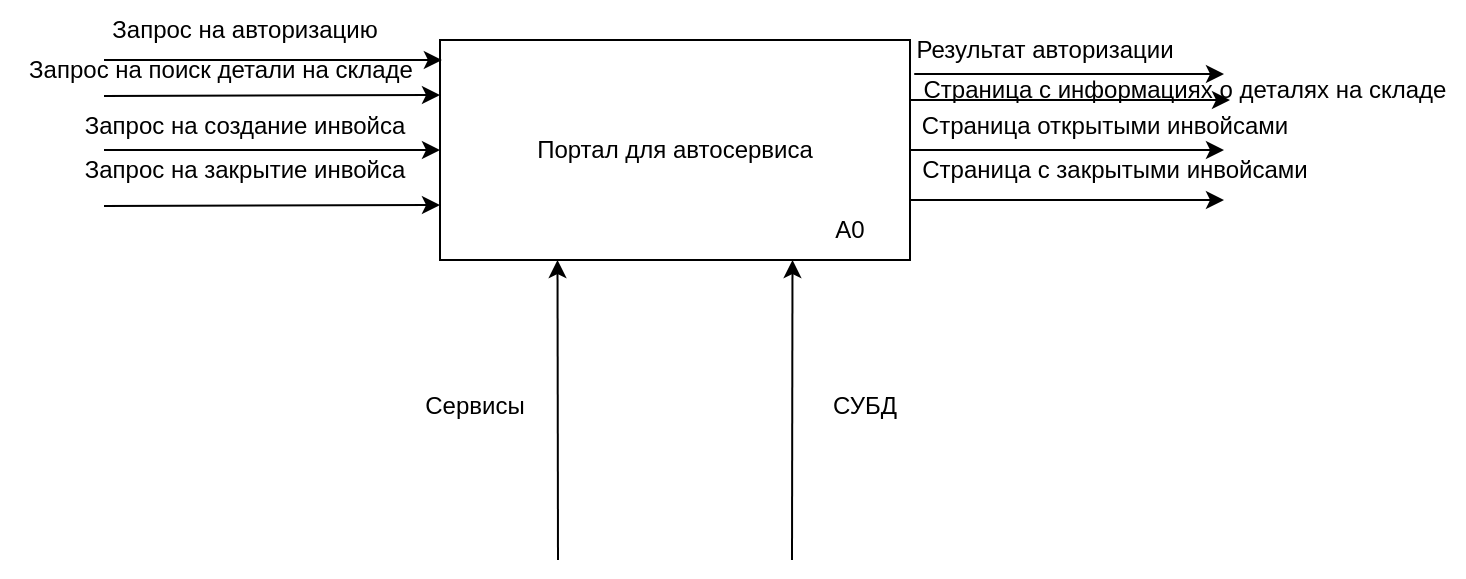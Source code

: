 <mxfile version="23.1.5" type="device" pages="2">
  <diagram name="Page-1" id="3JFaAvJkK7yMQfj6cRWk">
    <mxGraphModel dx="1674" dy="843" grid="1" gridSize="10" guides="1" tooltips="1" connect="1" arrows="1" fold="1" page="1" pageScale="1" pageWidth="850" pageHeight="1100" math="0" shadow="0">
      <root>
        <mxCell id="0" />
        <mxCell id="1" parent="0" />
        <mxCell id="p1KDbPNaWxjHmvjJNPTf-1" value="Портал для автосервиса" style="rounded=0;whiteSpace=wrap;html=1;" vertex="1" parent="1">
          <mxGeometry x="308" y="330" width="235" height="110" as="geometry" />
        </mxCell>
        <mxCell id="p1KDbPNaWxjHmvjJNPTf-2" value="А0" style="text;html=1;align=center;verticalAlign=middle;whiteSpace=wrap;rounded=0;" vertex="1" parent="1">
          <mxGeometry x="483" y="410" width="60" height="30" as="geometry" />
        </mxCell>
        <mxCell id="p1KDbPNaWxjHmvjJNPTf-3" value="" style="endArrow=classic;html=1;rounded=0;entryX=0.004;entryY=0.091;entryDx=0;entryDy=0;entryPerimeter=0;" edge="1" parent="1" target="p1KDbPNaWxjHmvjJNPTf-1">
          <mxGeometry width="50" height="50" relative="1" as="geometry">
            <mxPoint x="140" y="340" as="sourcePoint" />
            <mxPoint x="190" y="350" as="targetPoint" />
          </mxGeometry>
        </mxCell>
        <mxCell id="p1KDbPNaWxjHmvjJNPTf-4" value="Запрос на авторизацию" style="text;html=1;align=center;verticalAlign=middle;resizable=0;points=[];autosize=1;strokeColor=none;fillColor=none;" vertex="1" parent="1">
          <mxGeometry x="130" y="310" width="160" height="30" as="geometry" />
        </mxCell>
        <mxCell id="p1KDbPNaWxjHmvjJNPTf-5" value="" style="endArrow=classic;html=1;rounded=0;entryX=0;entryY=0.25;entryDx=0;entryDy=0;" edge="1" parent="1" target="p1KDbPNaWxjHmvjJNPTf-1">
          <mxGeometry width="50" height="50" relative="1" as="geometry">
            <mxPoint x="140" y="358" as="sourcePoint" />
            <mxPoint x="110" y="390" as="targetPoint" />
          </mxGeometry>
        </mxCell>
        <mxCell id="p1KDbPNaWxjHmvjJNPTf-6" value="Запрос на поиск детали на складе" style="text;html=1;align=center;verticalAlign=middle;resizable=0;points=[];autosize=1;strokeColor=none;fillColor=none;" vertex="1" parent="1">
          <mxGeometry x="88" y="330" width="220" height="30" as="geometry" />
        </mxCell>
        <mxCell id="p1KDbPNaWxjHmvjJNPTf-7" value="" style="endArrow=classic;html=1;rounded=0;entryX=0;entryY=0.5;entryDx=0;entryDy=0;" edge="1" parent="1" target="p1KDbPNaWxjHmvjJNPTf-1">
          <mxGeometry width="50" height="50" relative="1" as="geometry">
            <mxPoint x="140" y="385" as="sourcePoint" />
            <mxPoint x="450" y="410" as="targetPoint" />
          </mxGeometry>
        </mxCell>
        <mxCell id="p1KDbPNaWxjHmvjJNPTf-8" value="Запрос на создание инвойса" style="text;html=1;align=center;verticalAlign=middle;resizable=0;points=[];autosize=1;strokeColor=none;fillColor=none;" vertex="1" parent="1">
          <mxGeometry x="120" y="358" width="180" height="30" as="geometry" />
        </mxCell>
        <mxCell id="p1KDbPNaWxjHmvjJNPTf-9" value="" style="endArrow=classic;html=1;rounded=0;entryX=0;entryY=0.75;entryDx=0;entryDy=0;" edge="1" parent="1" target="p1KDbPNaWxjHmvjJNPTf-1">
          <mxGeometry width="50" height="50" relative="1" as="geometry">
            <mxPoint x="140" y="413" as="sourcePoint" />
            <mxPoint x="450" y="410" as="targetPoint" />
          </mxGeometry>
        </mxCell>
        <mxCell id="p1KDbPNaWxjHmvjJNPTf-10" value="Запрос на закрытие инвойса" style="text;html=1;align=center;verticalAlign=middle;resizable=0;points=[];autosize=1;strokeColor=none;fillColor=none;" vertex="1" parent="1">
          <mxGeometry x="120" y="380" width="180" height="30" as="geometry" />
        </mxCell>
        <mxCell id="p1KDbPNaWxjHmvjJNPTf-11" value="" style="endArrow=classic;html=1;rounded=0;entryX=0.25;entryY=1;entryDx=0;entryDy=0;" edge="1" parent="1" target="p1KDbPNaWxjHmvjJNPTf-1">
          <mxGeometry width="50" height="50" relative="1" as="geometry">
            <mxPoint x="367" y="590" as="sourcePoint" />
            <mxPoint x="380" y="530" as="targetPoint" />
          </mxGeometry>
        </mxCell>
        <mxCell id="p1KDbPNaWxjHmvjJNPTf-12" value="Сервисы" style="text;html=1;align=center;verticalAlign=middle;resizable=0;points=[];autosize=1;strokeColor=none;fillColor=none;" vertex="1" parent="1">
          <mxGeometry x="290" y="498" width="70" height="30" as="geometry" />
        </mxCell>
        <mxCell id="p1KDbPNaWxjHmvjJNPTf-13" value="" style="endArrow=classic;html=1;rounded=0;entryX=0.75;entryY=1;entryDx=0;entryDy=0;" edge="1" parent="1" target="p1KDbPNaWxjHmvjJNPTf-1">
          <mxGeometry width="50" height="50" relative="1" as="geometry">
            <mxPoint x="484" y="590" as="sourcePoint" />
            <mxPoint x="490" y="550" as="targetPoint" />
          </mxGeometry>
        </mxCell>
        <mxCell id="p1KDbPNaWxjHmvjJNPTf-14" value="СУБД" style="text;html=1;align=center;verticalAlign=middle;resizable=0;points=[];autosize=1;strokeColor=none;fillColor=none;" vertex="1" parent="1">
          <mxGeometry x="490" y="498" width="60" height="30" as="geometry" />
        </mxCell>
        <mxCell id="p1KDbPNaWxjHmvjJNPTf-15" value="" style="endArrow=classic;html=1;rounded=0;exitX=1.009;exitY=0.155;exitDx=0;exitDy=0;exitPerimeter=0;" edge="1" parent="1" source="p1KDbPNaWxjHmvjJNPTf-1">
          <mxGeometry width="50" height="50" relative="1" as="geometry">
            <mxPoint x="580" y="350" as="sourcePoint" />
            <mxPoint x="700" y="347" as="targetPoint" />
          </mxGeometry>
        </mxCell>
        <mxCell id="p1KDbPNaWxjHmvjJNPTf-16" value="Результат авторизации" style="text;html=1;align=center;verticalAlign=middle;resizable=0;points=[];autosize=1;strokeColor=none;fillColor=none;" vertex="1" parent="1">
          <mxGeometry x="535" y="320" width="150" height="30" as="geometry" />
        </mxCell>
        <mxCell id="p1KDbPNaWxjHmvjJNPTf-17" value="" style="endArrow=classic;html=1;rounded=0;" edge="1" parent="1">
          <mxGeometry width="50" height="50" relative="1" as="geometry">
            <mxPoint x="543" y="360" as="sourcePoint" />
            <mxPoint x="703" y="360" as="targetPoint" />
          </mxGeometry>
        </mxCell>
        <mxCell id="p1KDbPNaWxjHmvjJNPTf-18" value="Страница с информациях о деталях на складе" style="text;html=1;align=center;verticalAlign=middle;resizable=0;points=[];autosize=1;strokeColor=none;fillColor=none;" vertex="1" parent="1">
          <mxGeometry x="540" y="340" width="280" height="30" as="geometry" />
        </mxCell>
        <mxCell id="p1KDbPNaWxjHmvjJNPTf-19" value="" style="endArrow=classic;html=1;rounded=0;exitX=1;exitY=0.5;exitDx=0;exitDy=0;" edge="1" parent="1" source="p1KDbPNaWxjHmvjJNPTf-1">
          <mxGeometry width="50" height="50" relative="1" as="geometry">
            <mxPoint x="400" y="460" as="sourcePoint" />
            <mxPoint x="700" y="385" as="targetPoint" />
          </mxGeometry>
        </mxCell>
        <mxCell id="p1KDbPNaWxjHmvjJNPTf-20" value="Страница открытыми инвойсами" style="text;html=1;align=center;verticalAlign=middle;resizable=0;points=[];autosize=1;strokeColor=none;fillColor=none;" vertex="1" parent="1">
          <mxGeometry x="535" y="358" width="210" height="30" as="geometry" />
        </mxCell>
        <mxCell id="p1KDbPNaWxjHmvjJNPTf-21" value="" style="endArrow=classic;html=1;rounded=0;exitX=1;exitY=0;exitDx=0;exitDy=0;" edge="1" parent="1" source="p1KDbPNaWxjHmvjJNPTf-2">
          <mxGeometry width="50" height="50" relative="1" as="geometry">
            <mxPoint x="400" y="460" as="sourcePoint" />
            <mxPoint x="700" y="410" as="targetPoint" />
          </mxGeometry>
        </mxCell>
        <mxCell id="p1KDbPNaWxjHmvjJNPTf-22" value="Страница с закрытыми инвойсами" style="text;html=1;align=center;verticalAlign=middle;resizable=0;points=[];autosize=1;strokeColor=none;fillColor=none;" vertex="1" parent="1">
          <mxGeometry x="535" y="380" width="220" height="30" as="geometry" />
        </mxCell>
      </root>
    </mxGraphModel>
  </diagram>
  <diagram id="u2VcFJTPmU5ytmJvZbkZ" name="Page-2">
    <mxGraphModel dx="1674" dy="843" grid="1" gridSize="10" guides="1" tooltips="1" connect="1" arrows="1" fold="1" page="1" pageScale="1" pageWidth="850" pageHeight="1100" math="0" shadow="0">
      <root>
        <mxCell id="0" />
        <mxCell id="1" parent="0" />
        <mxCell id="RLSZBdcmlXtfoG1MvYfw-1" value="Авторизация" style="rounded=0;whiteSpace=wrap;html=1;" vertex="1" parent="1">
          <mxGeometry x="120" y="200" width="120" height="60" as="geometry" />
        </mxCell>
        <mxCell id="RLSZBdcmlXtfoG1MvYfw-2" value="" style="endArrow=classic;html=1;rounded=0;entryX=0;entryY=0.5;entryDx=0;entryDy=0;" edge="1" parent="1" target="RLSZBdcmlXtfoG1MvYfw-1">
          <mxGeometry width="50" height="50" relative="1" as="geometry">
            <mxPoint x="30" y="230" as="sourcePoint" />
            <mxPoint x="70" y="220" as="targetPoint" />
          </mxGeometry>
        </mxCell>
        <mxCell id="RLSZBdcmlXtfoG1MvYfw-3" value="Запрс на создание&lt;br&gt;инвойса" style="text;html=1;align=center;verticalAlign=middle;resizable=0;points=[];autosize=1;strokeColor=none;fillColor=none;" vertex="1" parent="1">
          <mxGeometry y="190" width="130" height="40" as="geometry" />
        </mxCell>
        <mxCell id="RLSZBdcmlXtfoG1MvYfw-4" value="" style="endArrow=classic;html=1;rounded=0;entryX=0.5;entryY=1;entryDx=0;entryDy=0;" edge="1" parent="1" target="RLSZBdcmlXtfoG1MvYfw-1">
          <mxGeometry width="50" height="50" relative="1" as="geometry">
            <mxPoint x="180" y="340" as="sourcePoint" />
            <mxPoint x="210" y="340" as="targetPoint" />
          </mxGeometry>
        </mxCell>
        <mxCell id="RLSZBdcmlXtfoG1MvYfw-5" value="Сервис&lt;br&gt;авторизации" style="text;html=1;align=center;verticalAlign=middle;resizable=0;points=[];autosize=1;strokeColor=none;fillColor=none;" vertex="1" parent="1">
          <mxGeometry x="180" y="290" width="90" height="40" as="geometry" />
        </mxCell>
        <mxCell id="RLSZBdcmlXtfoG1MvYfw-6" value="А1" style="text;html=1;align=center;verticalAlign=middle;whiteSpace=wrap;rounded=0;" vertex="1" parent="1">
          <mxGeometry x="200" y="240" width="60" height="30" as="geometry" />
        </mxCell>
        <mxCell id="RLSZBdcmlXtfoG1MvYfw-7" value="Поиск деталей" style="rounded=0;whiteSpace=wrap;html=1;" vertex="1" parent="1">
          <mxGeometry x="430" y="390" width="120" height="60" as="geometry" />
        </mxCell>
        <mxCell id="RLSZBdcmlXtfoG1MvYfw-8" value="А3" style="text;html=1;align=center;verticalAlign=middle;whiteSpace=wrap;rounded=0;" vertex="1" parent="1">
          <mxGeometry x="510" y="430" width="60" height="30" as="geometry" />
        </mxCell>
        <mxCell id="RLSZBdcmlXtfoG1MvYfw-9" value="" style="endArrow=classic;html=1;rounded=0;exitX=1;exitY=0.5;exitDx=0;exitDy=0;entryX=0.5;entryY=0;entryDx=0;entryDy=0;edgeStyle=orthogonalEdgeStyle;" edge="1" parent="1" source="RLSZBdcmlXtfoG1MvYfw-1" target="RLSZBdcmlXtfoG1MvYfw-14">
          <mxGeometry width="50" height="50" relative="1" as="geometry">
            <mxPoint x="360" y="250" as="sourcePoint" />
            <mxPoint x="320" y="230" as="targetPoint" />
          </mxGeometry>
        </mxCell>
        <mxCell id="RLSZBdcmlXtfoG1MvYfw-14" value="Определение автосервиса" style="rounded=0;whiteSpace=wrap;html=1;" vertex="1" parent="1">
          <mxGeometry x="290" y="280" width="120" height="60" as="geometry" />
        </mxCell>
        <mxCell id="RLSZBdcmlXtfoG1MvYfw-15" value="А2" style="text;html=1;align=center;verticalAlign=middle;whiteSpace=wrap;rounded=0;" vertex="1" parent="1">
          <mxGeometry x="370" y="320" width="60" height="30" as="geometry" />
        </mxCell>
        <mxCell id="RLSZBdcmlXtfoG1MvYfw-16" value="Авторизованный &lt;br&gt;пользователь" style="text;html=1;align=center;verticalAlign=middle;resizable=0;points=[];autosize=1;strokeColor=none;fillColor=none;" vertex="1" parent="1">
          <mxGeometry x="240" y="193" width="120" height="40" as="geometry" />
        </mxCell>
        <mxCell id="RLSZBdcmlXtfoG1MvYfw-17" value="" style="endArrow=classic;html=1;rounded=0;entryX=0.5;entryY=1;entryDx=0;entryDy=0;" edge="1" parent="1" target="RLSZBdcmlXtfoG1MvYfw-14">
          <mxGeometry width="50" height="50" relative="1" as="geometry">
            <mxPoint x="350" y="410" as="sourcePoint" />
            <mxPoint x="349.5" y="350" as="targetPoint" />
          </mxGeometry>
        </mxCell>
        <mxCell id="RLSZBdcmlXtfoG1MvYfw-18" value="Сервис&lt;br&gt;автосервисов" style="text;html=1;align=center;verticalAlign=middle;resizable=0;points=[];autosize=1;strokeColor=none;fillColor=none;" vertex="1" parent="1">
          <mxGeometry x="260" y="360" width="100" height="40" as="geometry" />
        </mxCell>
        <mxCell id="RLSZBdcmlXtfoG1MvYfw-19" value="" style="endArrow=classic;html=1;rounded=0;entryX=0;entryY=0.5;entryDx=0;entryDy=0;" edge="1" parent="1" target="RLSZBdcmlXtfoG1MvYfw-7">
          <mxGeometry width="50" height="50" relative="1" as="geometry">
            <mxPoint x="30" y="420" as="sourcePoint" />
            <mxPoint x="520" y="310" as="targetPoint" />
          </mxGeometry>
        </mxCell>
        <mxCell id="RLSZBdcmlXtfoG1MvYfw-20" value="Список деталей&lt;br&gt;в инвойсе" style="text;html=1;align=center;verticalAlign=middle;resizable=0;points=[];autosize=1;strokeColor=none;fillColor=none;" vertex="1" parent="1">
          <mxGeometry x="15" y="383" width="110" height="40" as="geometry" />
        </mxCell>
        <mxCell id="RLSZBdcmlXtfoG1MvYfw-21" value="" style="endArrow=classic;html=1;rounded=0;entryX=0.5;entryY=1;entryDx=0;entryDy=0;" edge="1" parent="1" target="RLSZBdcmlXtfoG1MvYfw-7">
          <mxGeometry width="50" height="50" relative="1" as="geometry">
            <mxPoint x="490" y="520" as="sourcePoint" />
            <mxPoint x="550" y="560" as="targetPoint" />
          </mxGeometry>
        </mxCell>
        <mxCell id="RLSZBdcmlXtfoG1MvYfw-22" value="Сервис&lt;br&gt;запчастей" style="text;html=1;align=center;verticalAlign=middle;resizable=0;points=[];autosize=1;strokeColor=none;fillColor=none;" vertex="1" parent="1">
          <mxGeometry x="410" y="463" width="80" height="40" as="geometry" />
        </mxCell>
        <mxCell id="RLSZBdcmlXtfoG1MvYfw-23" value="" style="endArrow=classic;html=1;rounded=0;exitX=1;exitY=0.5;exitDx=0;exitDy=0;entryX=0.5;entryY=0;entryDx=0;entryDy=0;edgeStyle=orthogonalEdgeStyle;" edge="1" parent="1" source="RLSZBdcmlXtfoG1MvYfw-14" target="RLSZBdcmlXtfoG1MvYfw-7">
          <mxGeometry width="50" height="50" relative="1" as="geometry">
            <mxPoint x="540" y="340" as="sourcePoint" />
            <mxPoint x="590" y="290" as="targetPoint" />
          </mxGeometry>
        </mxCell>
        <mxCell id="RLSZBdcmlXtfoG1MvYfw-24" value="Идентификатор&lt;br&gt;автосервиса" style="text;html=1;align=center;verticalAlign=middle;resizable=0;points=[];autosize=1;strokeColor=none;fillColor=none;" vertex="1" parent="1">
          <mxGeometry x="400" y="270" width="110" height="40" as="geometry" />
        </mxCell>
        <mxCell id="RLSZBdcmlXtfoG1MvYfw-26" value="Создание инвойса" style="rounded=0;whiteSpace=wrap;html=1;" vertex="1" parent="1">
          <mxGeometry x="570" y="510" width="120" height="60" as="geometry" />
        </mxCell>
        <mxCell id="RLSZBdcmlXtfoG1MvYfw-27" value="А4" style="text;html=1;align=center;verticalAlign=middle;whiteSpace=wrap;rounded=0;" vertex="1" parent="1">
          <mxGeometry x="650" y="550" width="60" height="30" as="geometry" />
        </mxCell>
        <mxCell id="RLSZBdcmlXtfoG1MvYfw-28" value="" style="endArrow=classic;html=1;rounded=0;exitX=1;exitY=0.5;exitDx=0;exitDy=0;entryX=0.5;entryY=0;entryDx=0;entryDy=0;edgeStyle=orthogonalEdgeStyle;" edge="1" parent="1" source="RLSZBdcmlXtfoG1MvYfw-7" target="RLSZBdcmlXtfoG1MvYfw-26">
          <mxGeometry width="50" height="50" relative="1" as="geometry">
            <mxPoint x="400" y="310" as="sourcePoint" />
            <mxPoint x="450" y="260" as="targetPoint" />
          </mxGeometry>
        </mxCell>
        <mxCell id="RLSZBdcmlXtfoG1MvYfw-29" value="Список &lt;br&gt;деталей" style="text;html=1;align=center;verticalAlign=middle;resizable=0;points=[];autosize=1;strokeColor=none;fillColor=none;" vertex="1" parent="1">
          <mxGeometry x="560" y="383" width="70" height="40" as="geometry" />
        </mxCell>
        <mxCell id="RLSZBdcmlXtfoG1MvYfw-30" value="" style="endArrow=classic;html=1;rounded=0;entryX=0.5;entryY=1;entryDx=0;entryDy=0;" edge="1" parent="1" target="RLSZBdcmlXtfoG1MvYfw-26">
          <mxGeometry width="50" height="50" relative="1" as="geometry">
            <mxPoint x="630" y="650" as="sourcePoint" />
            <mxPoint x="450" y="260" as="targetPoint" />
          </mxGeometry>
        </mxCell>
        <mxCell id="RLSZBdcmlXtfoG1MvYfw-31" value="Сервис&lt;br&gt;склада" style="text;html=1;align=center;verticalAlign=middle;resizable=0;points=[];autosize=1;strokeColor=none;fillColor=none;" vertex="1" parent="1">
          <mxGeometry x="565" y="600" width="60" height="40" as="geometry" />
        </mxCell>
        <mxCell id="RLSZBdcmlXtfoG1MvYfw-33" value="Генерация страницы" style="rounded=0;whiteSpace=wrap;html=1;" vertex="1" parent="1">
          <mxGeometry x="700" y="620" width="120" height="60" as="geometry" />
        </mxCell>
        <mxCell id="RLSZBdcmlXtfoG1MvYfw-34" value="А5" style="text;html=1;align=center;verticalAlign=middle;whiteSpace=wrap;rounded=0;" vertex="1" parent="1">
          <mxGeometry x="780" y="660" width="60" height="30" as="geometry" />
        </mxCell>
        <mxCell id="RLSZBdcmlXtfoG1MvYfw-35" value="" style="endArrow=classic;html=1;rounded=0;exitX=1;exitY=0.5;exitDx=0;exitDy=0;entryX=0.5;entryY=0;entryDx=0;entryDy=0;edgeStyle=orthogonalEdgeStyle;" edge="1" parent="1" source="RLSZBdcmlXtfoG1MvYfw-26" target="RLSZBdcmlXtfoG1MvYfw-33">
          <mxGeometry width="50" height="50" relative="1" as="geometry">
            <mxPoint x="820" y="550" as="sourcePoint" />
            <mxPoint x="870" y="500" as="targetPoint" />
          </mxGeometry>
        </mxCell>
        <mxCell id="RLSZBdcmlXtfoG1MvYfw-36" value="Список открытых&lt;br&gt;инвойсов" style="text;html=1;align=center;verticalAlign=middle;resizable=0;points=[];autosize=1;strokeColor=none;fillColor=none;" vertex="1" parent="1">
          <mxGeometry x="680" y="503" width="120" height="40" as="geometry" />
        </mxCell>
        <mxCell id="RLSZBdcmlXtfoG1MvYfw-37" value="" style="endArrow=classic;html=1;rounded=0;exitX=1;exitY=0.5;exitDx=0;exitDy=0;" edge="1" parent="1" source="RLSZBdcmlXtfoG1MvYfw-33">
          <mxGeometry width="50" height="50" relative="1" as="geometry">
            <mxPoint x="850" y="670" as="sourcePoint" />
            <mxPoint x="890" y="650" as="targetPoint" />
          </mxGeometry>
        </mxCell>
        <mxCell id="RLSZBdcmlXtfoG1MvYfw-38" value="Страница с&lt;br&gt;списком&lt;br&gt;открытых&lt;br&gt;инвойсов" style="text;html=1;align=center;verticalAlign=middle;resizable=0;points=[];autosize=1;strokeColor=none;fillColor=none;" vertex="1" parent="1">
          <mxGeometry x="810" y="580" width="90" height="70" as="geometry" />
        </mxCell>
      </root>
    </mxGraphModel>
  </diagram>
</mxfile>

